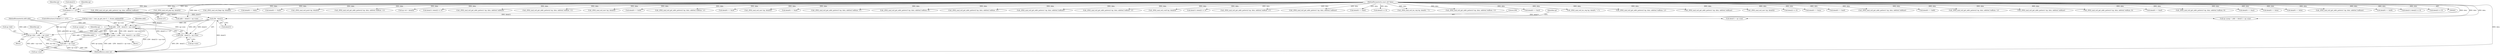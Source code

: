 digraph "0_radare2_bbb4af56003c1afdad67af0c4339267ca38b1017@array" {
"1001195" [label="(Call,256 - data[1])"];
"1001167" [label="(Call,data[1] <= 127)"];
"1000267" [label="(MethodParameterIn,const ut8 *data)"];
"1001192" [label="(Call,addr - (256 - data[1]) + op->size)"];
"1001188" [label="(Call,op->jump = addr - (256 - data[1]) + op->size)"];
"1001210" [label="(Call,op->fail = addr + op->size)"];
"1001214" [label="(Call,addr + op->size)"];
"1001194" [label="(Call,(256 - data[1]) + op->size)"];
"1001216" [label="(Call,op->size)"];
"1001547" [label="(Call,_6502_anal_esil_get_addr_pattern1 (op, data, addrbuf, buffsize))"];
"1001655" [label="(Call,_6502_anal_esil_pop (op, data[0]))"];
"1001197" [label="(Call,data[1])"];
"1000479" [label="(Call,_6502_anal_esil_flags (op, data[0]))"];
"1001210" [label="(Call,op->fail = addr + op->size)"];
"1000876" [label="(Call,data[0] == 0x6a)"];
"1000668" [label="(Call,data[0] == 0x29)"];
"1001626" [label="(Call,_6502_anal_esil_push (op, data[0]))"];
"1000890" [label="(Call,_6502_anal_esil_get_addr_pattern2 (op, data, addrbuf, buffsize, 'x'))"];
"1001196" [label="(Literal,256)"];
"1001173" [label="(Call,op->jump = addr + data[1] + op->size)"];
"1000306" [label="(Call,op->id = data[0])"];
"1001240" [label="(Call,data[1] | data[2] << 8)"];
"1001167" [label="(Call,data[1] <= 127)"];
"1001211" [label="(Call,op->fail)"];
"1001189" [label="(Call,op->jump)"];
"1001012" [label="(Call,_6502_anal_esil_get_addr_pattern1 (op, data, addrbuf, buffsize))"];
"1001193" [label="(Identifier,addr)"];
"1000760" [label="(Call,_6502_anal_esil_get_addr_pattern2 (op, data, addrbuf, buffsize, 'x'))"];
"1001719" [label="(Call,_6502_anal_esil_mov (op, data[0]))"];
"1001190" [label="(Identifier,op)"];
"1000711" [label="(Call,data[0] == 0x49)"];
"1000918" [label="(Call,_6502_anal_esil_get_addr_pattern2 (op, data, addrbuf, buffsize, 'x'))"];
"1001214" [label="(Call,addr + op->size)"];
"1001018" [label="(Call,data[0] == 0xc9)"];
"1001215" [label="(Identifier,addr)"];
"1001697" [label="(Call,_6502_anal_esil_mov (op, data[0]))"];
"1001194" [label="(Call,(256 - data[1]) + op->size)"];
"1001429" [label="(Call,data[0] == 0xa9)"];
"1001171" [label="(Literal,127)"];
"1001504" [label="(Call,_6502_anal_esil_get_addr_pattern3 (op, data, addrbuf, buffsize, 'x'))"];
"1001056" [label="(Call,_6502_anal_esil_get_addr_pattern3 (op, data, addrbuf, buffsize, 0))"];
"1000944" [label="(Call,_6502_anal_esil_get_addr_pattern2 (op, data, addrbuf, buffsize, 'x'))"];
"1001423" [label="(Call,_6502_anal_esil_get_addr_pattern1 (op, data, addrbuf, buffsize))"];
"1001220" [label="(Identifier,op)"];
"1000847" [label="(Call,_6502_anal_esil_get_addr_pattern2 (op, data, addrbuf, buffsize, 'x'))"];
"1001219" [label="(Call,_6502_anal_esil_ccall (op, data[0]))"];
"1001320" [label="(Call,data[1] | data[2] << 8)"];
"1001568" [label="(Call,_6502_anal_esil_get_addr_pattern2 (op, data, addrbuf, buffsize, 'y'))"];
"1000521" [label="(Call,_6502_anal_esil_get_addr_pattern1 (op, data, addrbuf, buffsize))"];
"1001063" [label="(Call,data[0] == 0xe0)"];
"1001244" [label="(Call,data[2] << 8)"];
"1001179" [label="(Call,data[1] + op->size)"];
"1000992" [label="(Call,_6502_anal_esil_inc_reg (op, data[0], \"-\"))"];
"1001590" [label="(Call,_6502_anal_esil_get_addr_pattern3 (op, data, addrbuf, buffsize, 'x'))"];
"1001192" [label="(Call,addr - (256 - data[1]) + op->size)"];
"1001108" [label="(Call,data[0] == 0xc0)"];
"1001729" [label="(MethodReturn,static int)"];
"1000267" [label="(MethodParameterIn,const ut8 *data)"];
"1001177" [label="(Call,addr + data[1] + op->size)"];
"1001201" [label="(Identifier,op)"];
"1000973" [label="(Call,_6502_anal_esil_inc_reg (op, data[0], \"+\"))"];
"1001463" [label="(Call,_6502_anal_esil_get_addr_pattern2 (op, data, addrbuf, buffsize, 'y'))"];
"1001200" [label="(Call,op->size)"];
"1000570" [label="(Call,_6502_anal_esil_get_addr_pattern1 (op, data, addrbuf, buffsize))"];
"1000283" [label="(Call,op->size = snes_op_get_size (1, 1, &snes_op[data[0]]))"];
"1001675" [label="(Call,_6502_anal_esil_mov (op, data[0]))"];
"1001324" [label="(Call,data[2] << 8)"];
"1000833" [label="(Call,data[0] == 0x2a)"];
"1001175" [label="(Identifier,op)"];
"1001195" [label="(Call,256 - data[1])"];
"1000576" [label="(Call,data[0] == 0xe9)"];
"1000619" [label="(Call,_6502_anal_esil_get_addr_pattern1 (op, data, addrbuf, buffsize))"];
"1000527" [label="(Call,data[0] == 0x69)"];
"1000803" [label="(Call,_6502_anal_esil_get_addr_pattern2 (op, data, addrbuf, buffsize, 'x'))"];
"1000705" [label="(Call,_6502_anal_esil_get_addr_pattern1 (op, data, addrbuf, buffsize))"];
"1001166" [label="(ControlStructure,if (data[1] <= 127))"];
"1001187" [label="(Block,)"];
"1001168" [label="(Call,data[1])"];
"1000492" [label="(Call,_6502_anal_esil_get_addr_pattern3 (op, data, addrbuf, buffsize, 0))"];
"1001511" [label="(Call,data[0] == 0xa0)"];
"1001101" [label="(Call,_6502_anal_esil_get_addr_pattern3 (op, data, addrbuf, buffsize, 0))"];
"1000322" [label="(Block,)"];
"1001470" [label="(Call,data[0] == 0xa2)"];
"1000789" [label="(Call,data[0] == 0x4a)"];
"1000746" [label="(Call,data[0] == 0x0a)"];
"1001188" [label="(Call,op->jump = addr - (256 - data[1]) + op->size)"];
"1000662" [label="(Call,_6502_anal_esil_get_addr_pattern1 (op, data, addrbuf, buffsize))"];
"1000266" [label="(MethodParameterIn,ut64 addr)"];
"1000625" [label="(Call,data[0] == 0x09)"];
"1001284" [label="(Call,data[1] | data[2] << 8)"];
"1001212" [label="(Identifier,op)"];
"1001288" [label="(Call,data[2] << 8)"];
"1001195" -> "1001194"  [label="AST: "];
"1001195" -> "1001197"  [label="CFG: "];
"1001196" -> "1001195"  [label="AST: "];
"1001197" -> "1001195"  [label="AST: "];
"1001201" -> "1001195"  [label="CFG: "];
"1001195" -> "1001729"  [label="DDG: data[1]"];
"1001195" -> "1001192"  [label="DDG: 256"];
"1001195" -> "1001192"  [label="DDG: data[1]"];
"1001195" -> "1001194"  [label="DDG: 256"];
"1001195" -> "1001194"  [label="DDG: data[1]"];
"1001167" -> "1001195"  [label="DDG: data[1]"];
"1000267" -> "1001195"  [label="DDG: data"];
"1001167" -> "1001166"  [label="AST: "];
"1001167" -> "1001171"  [label="CFG: "];
"1001168" -> "1001167"  [label="AST: "];
"1001171" -> "1001167"  [label="AST: "];
"1001175" -> "1001167"  [label="CFG: "];
"1001190" -> "1001167"  [label="CFG: "];
"1001167" -> "1001729"  [label="DDG: data[1] <= 127"];
"1000267" -> "1001167"  [label="DDG: data"];
"1001167" -> "1001173"  [label="DDG: data[1]"];
"1001167" -> "1001177"  [label="DDG: data[1]"];
"1001167" -> "1001179"  [label="DDG: data[1]"];
"1000267" -> "1000263"  [label="AST: "];
"1000267" -> "1001729"  [label="DDG: data"];
"1000267" -> "1000306"  [label="DDG: data"];
"1000267" -> "1000479"  [label="DDG: data"];
"1000267" -> "1000492"  [label="DDG: data"];
"1000267" -> "1000521"  [label="DDG: data"];
"1000267" -> "1000527"  [label="DDG: data"];
"1000267" -> "1000570"  [label="DDG: data"];
"1000267" -> "1000576"  [label="DDG: data"];
"1000267" -> "1000619"  [label="DDG: data"];
"1000267" -> "1000625"  [label="DDG: data"];
"1000267" -> "1000662"  [label="DDG: data"];
"1000267" -> "1000668"  [label="DDG: data"];
"1000267" -> "1000705"  [label="DDG: data"];
"1000267" -> "1000711"  [label="DDG: data"];
"1000267" -> "1000746"  [label="DDG: data"];
"1000267" -> "1000760"  [label="DDG: data"];
"1000267" -> "1000789"  [label="DDG: data"];
"1000267" -> "1000803"  [label="DDG: data"];
"1000267" -> "1000833"  [label="DDG: data"];
"1000267" -> "1000847"  [label="DDG: data"];
"1000267" -> "1000876"  [label="DDG: data"];
"1000267" -> "1000890"  [label="DDG: data"];
"1000267" -> "1000918"  [label="DDG: data"];
"1000267" -> "1000944"  [label="DDG: data"];
"1000267" -> "1000973"  [label="DDG: data"];
"1000267" -> "1000992"  [label="DDG: data"];
"1000267" -> "1001012"  [label="DDG: data"];
"1000267" -> "1001018"  [label="DDG: data"];
"1000267" -> "1001056"  [label="DDG: data"];
"1000267" -> "1001063"  [label="DDG: data"];
"1000267" -> "1001101"  [label="DDG: data"];
"1000267" -> "1001108"  [label="DDG: data"];
"1000267" -> "1001173"  [label="DDG: data"];
"1000267" -> "1001177"  [label="DDG: data"];
"1000267" -> "1001179"  [label="DDG: data"];
"1000267" -> "1001219"  [label="DDG: data"];
"1000267" -> "1001240"  [label="DDG: data"];
"1000267" -> "1001244"  [label="DDG: data"];
"1000267" -> "1001284"  [label="DDG: data"];
"1000267" -> "1001288"  [label="DDG: data"];
"1000267" -> "1001320"  [label="DDG: data"];
"1000267" -> "1001324"  [label="DDG: data"];
"1000267" -> "1001423"  [label="DDG: data"];
"1000267" -> "1001429"  [label="DDG: data"];
"1000267" -> "1001463"  [label="DDG: data"];
"1000267" -> "1001470"  [label="DDG: data"];
"1000267" -> "1001504"  [label="DDG: data"];
"1000267" -> "1001511"  [label="DDG: data"];
"1000267" -> "1001547"  [label="DDG: data"];
"1000267" -> "1001568"  [label="DDG: data"];
"1000267" -> "1001590"  [label="DDG: data"];
"1000267" -> "1001626"  [label="DDG: data"];
"1000267" -> "1001655"  [label="DDG: data"];
"1000267" -> "1001675"  [label="DDG: data"];
"1000267" -> "1001697"  [label="DDG: data"];
"1000267" -> "1001719"  [label="DDG: data"];
"1001192" -> "1001188"  [label="AST: "];
"1001192" -> "1001194"  [label="CFG: "];
"1001193" -> "1001192"  [label="AST: "];
"1001194" -> "1001192"  [label="AST: "];
"1001188" -> "1001192"  [label="CFG: "];
"1001192" -> "1001729"  [label="DDG: (256 - data[1]) + op->size"];
"1001192" -> "1001188"  [label="DDG: addr"];
"1001192" -> "1001188"  [label="DDG: (256 - data[1]) + op->size"];
"1000266" -> "1001192"  [label="DDG: addr"];
"1000283" -> "1001192"  [label="DDG: op->size"];
"1001192" -> "1001210"  [label="DDG: addr"];
"1001192" -> "1001214"  [label="DDG: addr"];
"1001188" -> "1001187"  [label="AST: "];
"1001189" -> "1001188"  [label="AST: "];
"1001212" -> "1001188"  [label="CFG: "];
"1001188" -> "1001729"  [label="DDG: addr - (256 - data[1]) + op->size"];
"1001188" -> "1001729"  [label="DDG: op->jump"];
"1001210" -> "1000322"  [label="AST: "];
"1001210" -> "1001214"  [label="CFG: "];
"1001211" -> "1001210"  [label="AST: "];
"1001214" -> "1001210"  [label="AST: "];
"1001220" -> "1001210"  [label="CFG: "];
"1001210" -> "1001729"  [label="DDG: op->fail"];
"1001210" -> "1001729"  [label="DDG: addr + op->size"];
"1000266" -> "1001210"  [label="DDG: addr"];
"1000283" -> "1001210"  [label="DDG: op->size"];
"1001214" -> "1001216"  [label="CFG: "];
"1001215" -> "1001214"  [label="AST: "];
"1001216" -> "1001214"  [label="AST: "];
"1001214" -> "1001729"  [label="DDG: addr"];
"1001214" -> "1001729"  [label="DDG: op->size"];
"1000266" -> "1001214"  [label="DDG: addr"];
"1000283" -> "1001214"  [label="DDG: op->size"];
"1001194" -> "1001200"  [label="CFG: "];
"1001200" -> "1001194"  [label="AST: "];
"1001194" -> "1001729"  [label="DDG: 256 - data[1]"];
"1000283" -> "1001194"  [label="DDG: op->size"];
}
